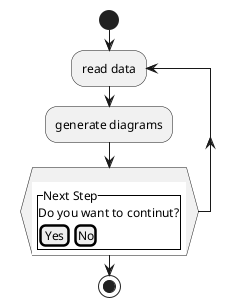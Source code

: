 @startuml
start
repeat :read data;
    :generate diagrams;
repeat while (\n{{\nsalt\n{^Next Step\n Do you want to continut? | *\n[Yes] | [No]}}}\n)
stop
@enduml